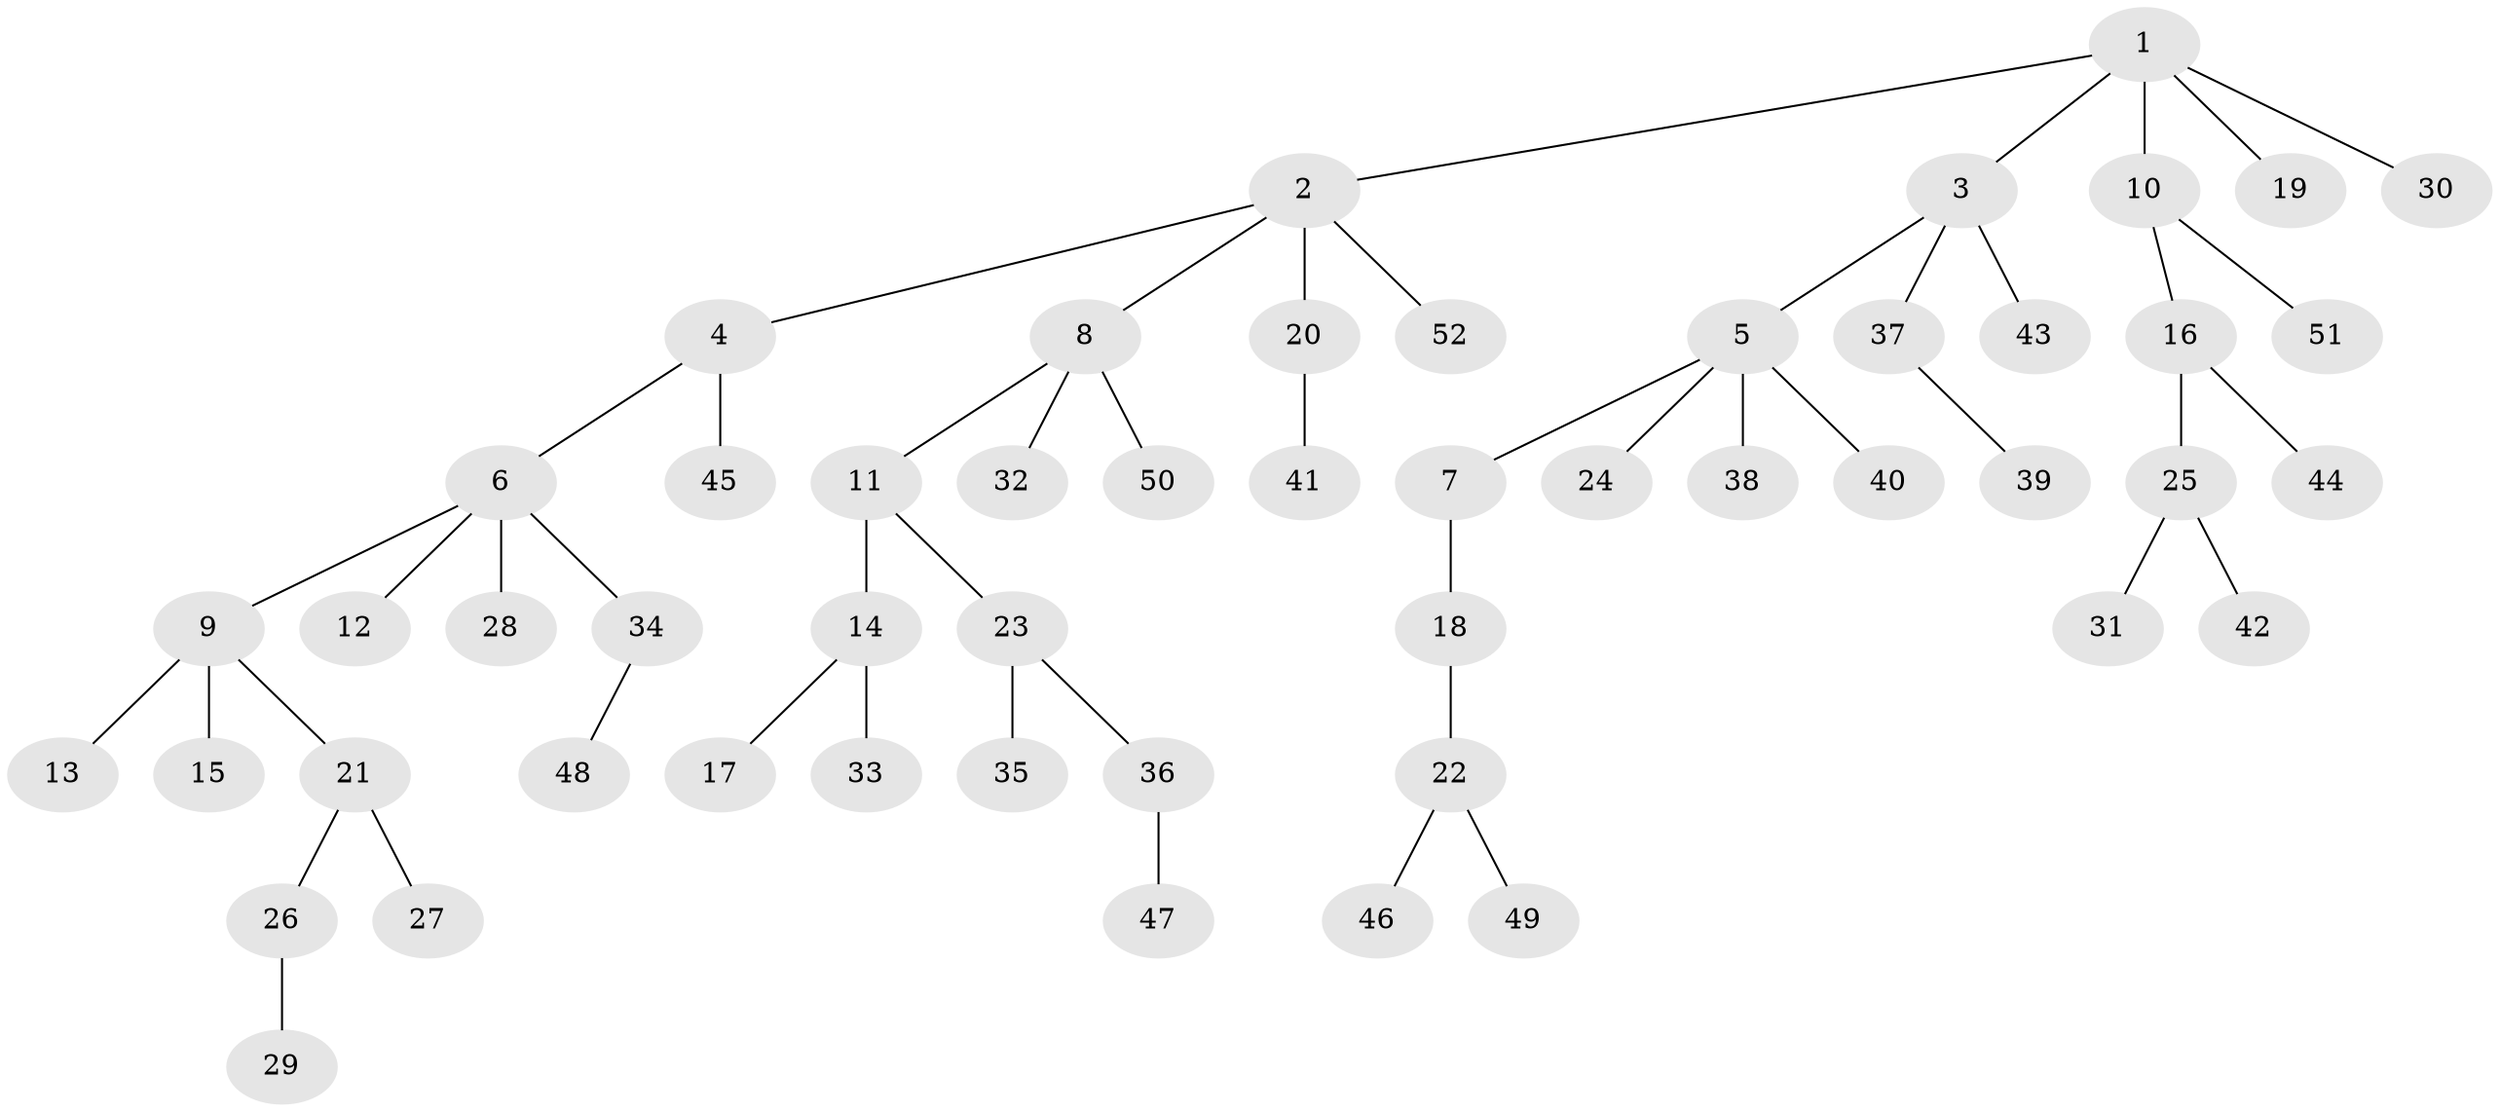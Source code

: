 // Generated by graph-tools (version 1.1) at 2025/15/03/09/25 04:15:22]
// undirected, 52 vertices, 51 edges
graph export_dot {
graph [start="1"]
  node [color=gray90,style=filled];
  1;
  2;
  3;
  4;
  5;
  6;
  7;
  8;
  9;
  10;
  11;
  12;
  13;
  14;
  15;
  16;
  17;
  18;
  19;
  20;
  21;
  22;
  23;
  24;
  25;
  26;
  27;
  28;
  29;
  30;
  31;
  32;
  33;
  34;
  35;
  36;
  37;
  38;
  39;
  40;
  41;
  42;
  43;
  44;
  45;
  46;
  47;
  48;
  49;
  50;
  51;
  52;
  1 -- 2;
  1 -- 3;
  1 -- 10;
  1 -- 19;
  1 -- 30;
  2 -- 4;
  2 -- 8;
  2 -- 20;
  2 -- 52;
  3 -- 5;
  3 -- 37;
  3 -- 43;
  4 -- 6;
  4 -- 45;
  5 -- 7;
  5 -- 24;
  5 -- 38;
  5 -- 40;
  6 -- 9;
  6 -- 12;
  6 -- 28;
  6 -- 34;
  7 -- 18;
  8 -- 11;
  8 -- 32;
  8 -- 50;
  9 -- 13;
  9 -- 15;
  9 -- 21;
  10 -- 16;
  10 -- 51;
  11 -- 14;
  11 -- 23;
  14 -- 17;
  14 -- 33;
  16 -- 25;
  16 -- 44;
  18 -- 22;
  20 -- 41;
  21 -- 26;
  21 -- 27;
  22 -- 46;
  22 -- 49;
  23 -- 35;
  23 -- 36;
  25 -- 31;
  25 -- 42;
  26 -- 29;
  34 -- 48;
  36 -- 47;
  37 -- 39;
}
